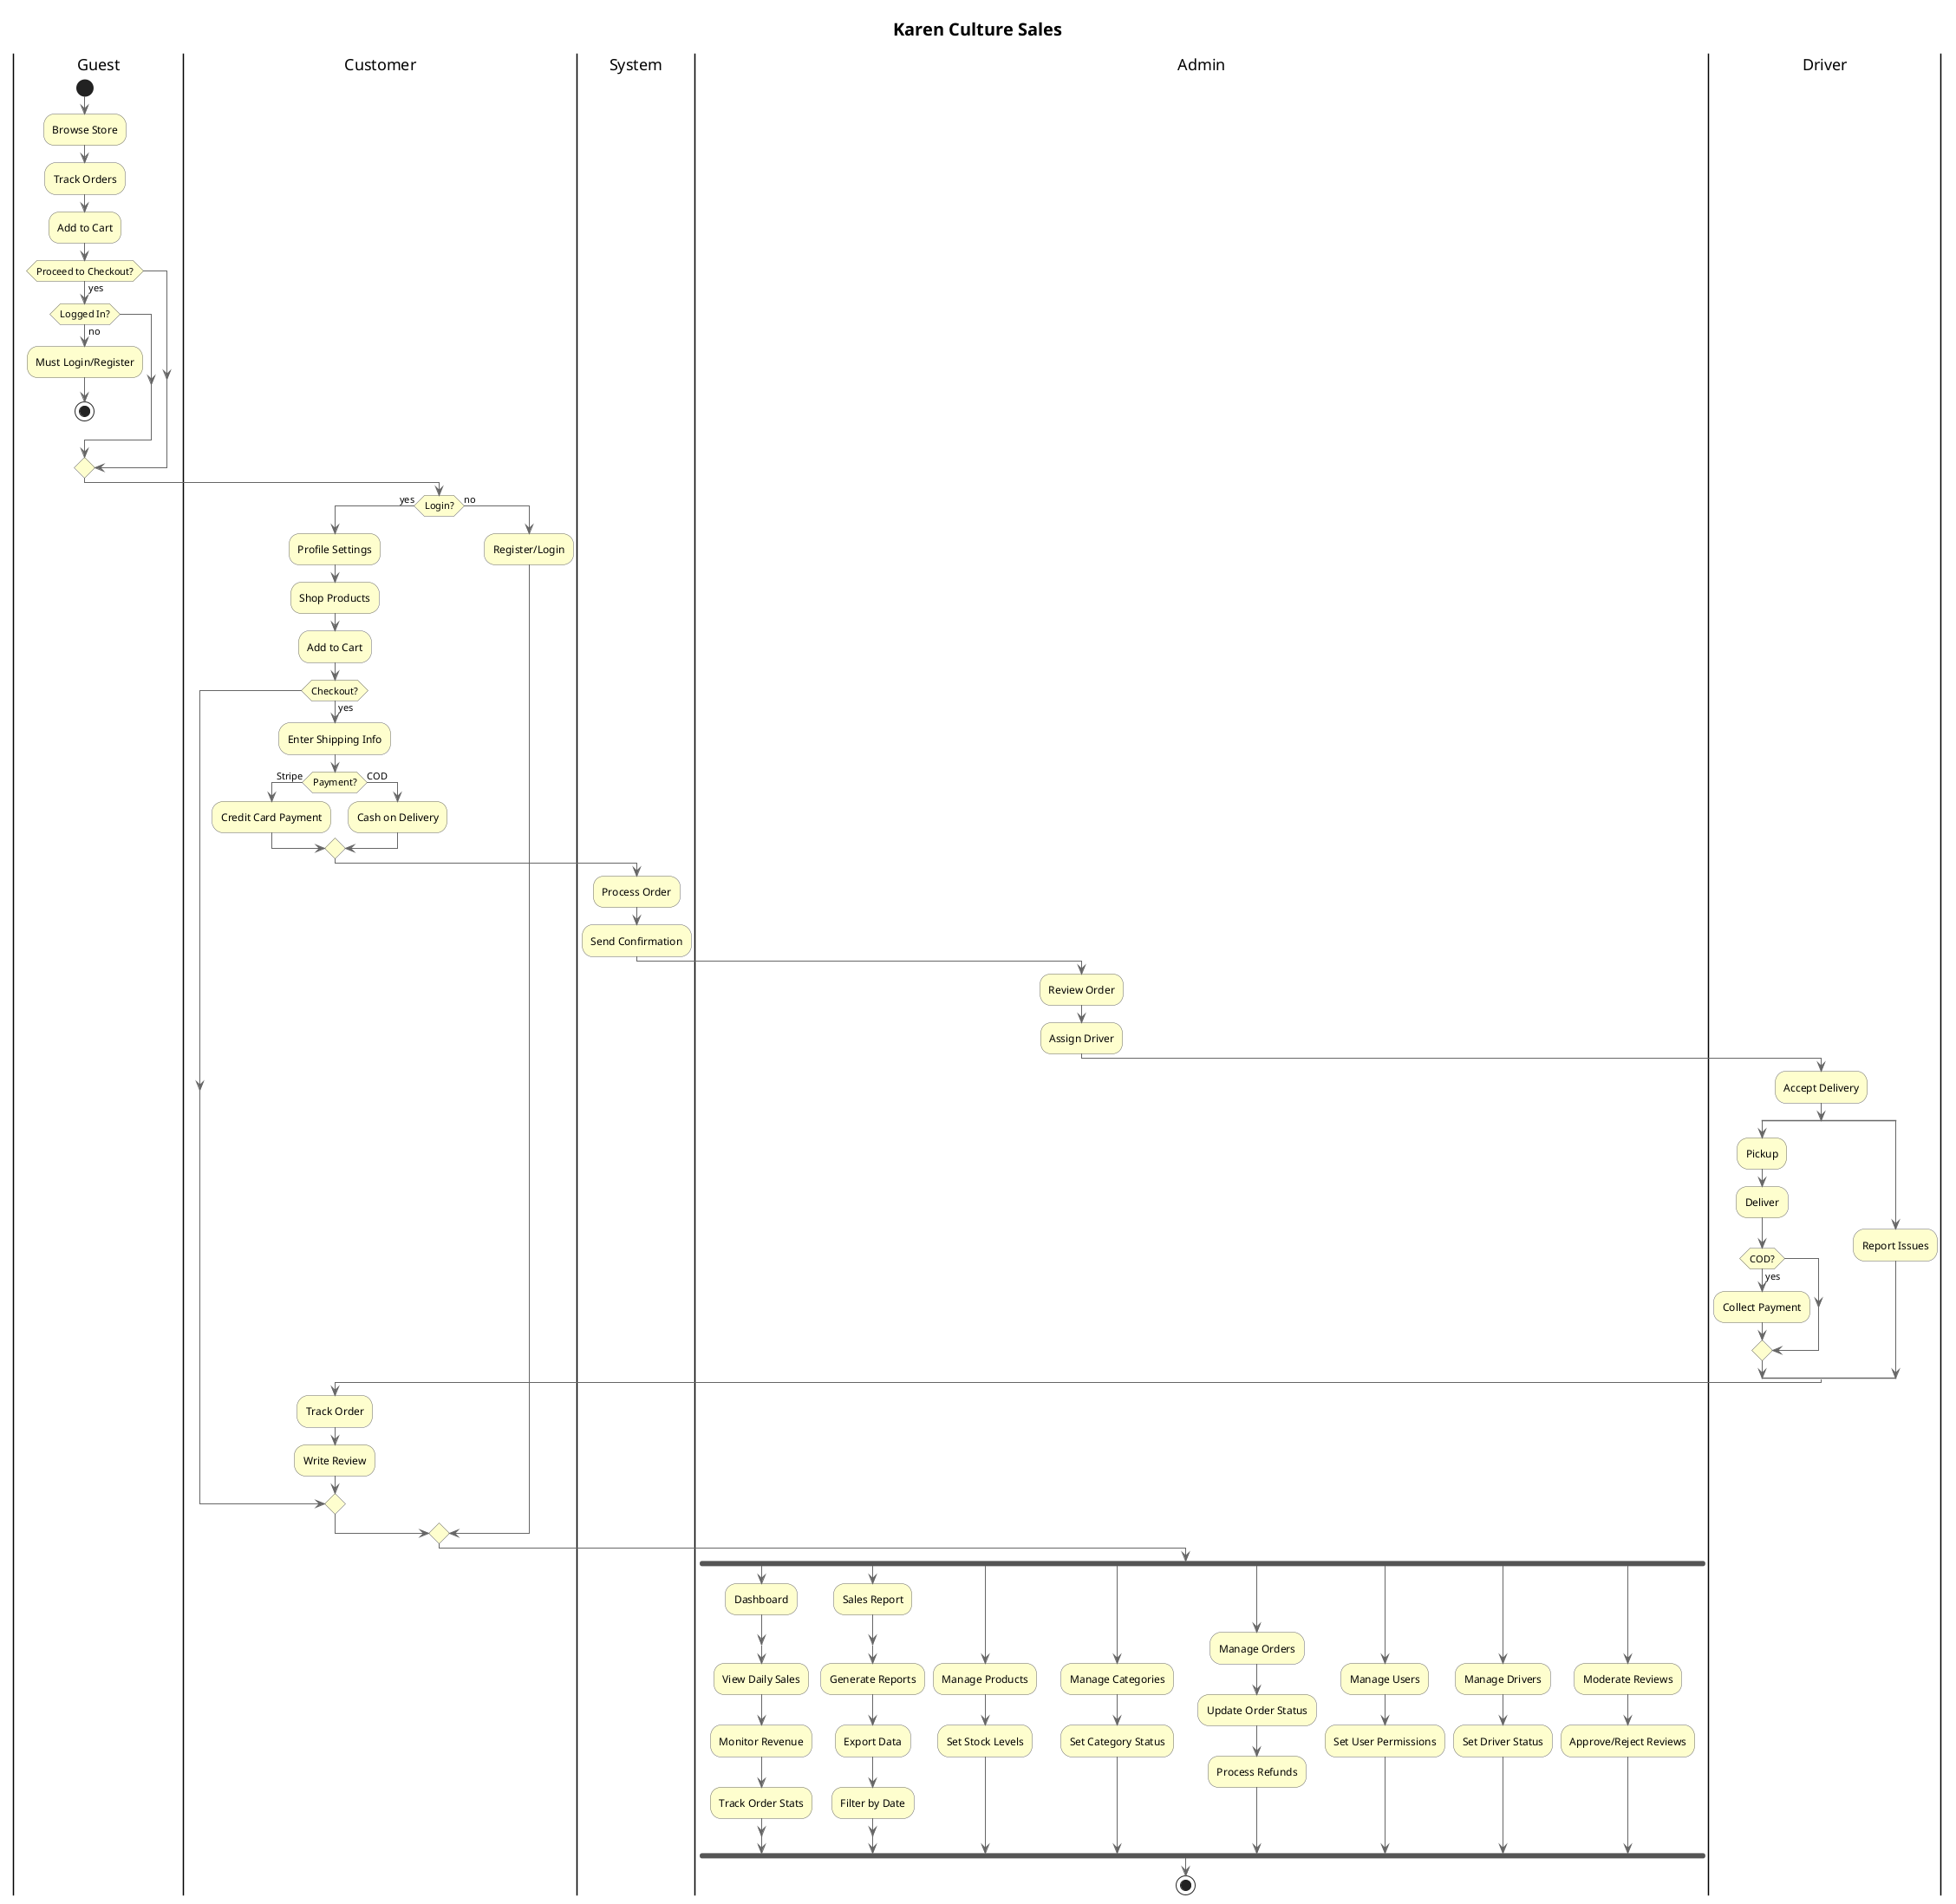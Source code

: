  @startuml Karen Culture Sales Flow

title <size:20>Karen Culture Sales</size>

skinparam ActivityBackgroundColor #FEFECE
skinparam ActivityBorderColor #666666
skinparam ArrowColor #666666

|Guest|
start
:Browse Store;
:Track Orders;
:Add to Cart;

if (Proceed to Checkout?) then (yes)
  if (Logged In?) then (no)
    :Must Login/Register;
    stop
  endif
endif

|Customer|
if (Login?) then (yes)
  :Profile Settings;
  :Shop Products;
  :Add to Cart;
  
  if (Checkout?) then (yes)
    :Enter Shipping Info;
    
    if (Payment?) then (Stripe)
      :Credit Card Payment;
    else (COD)
      :Cash on Delivery;
    endif
    
    |System|
    :Process Order;
    :Send Confirmation;
    
    |Admin|
    :Review Order;
    :Assign Driver;
    
    |Driver|
    :Accept Delivery;
    split
      :Pickup;
      :Deliver;
      if (COD?) then (yes)
        :Collect Payment;
      endif
    split again
      :Report Issues;
    end split
    
    |Customer|
    :Track Order;
    :Write Review;
  endif
  
else (no)
  :Register/Login;
endif

|Admin|
fork
  :Dashboard;
  split
    :View Daily Sales;
    :Monitor Revenue;
    :Track Order Stats;
  end split
fork again
  :Sales Report;
  split
    :Generate Reports;
    :Export Data;
    :Filter by Date;
  end split
fork again
  :Manage Products;
  :Set Stock Levels;
fork again
  :Manage Categories;
  :Set Category Status;
fork again
  :Manage Orders;
  :Update Order Status;
  :Process Refunds;
fork again
  :Manage Users;
  :Set User Permissions;
fork again
  :Manage Drivers;
  :Set Driver Status;
fork again
  :Moderate Reviews;
  :Approve/Reject Reviews;
end fork

stop

@enduml 